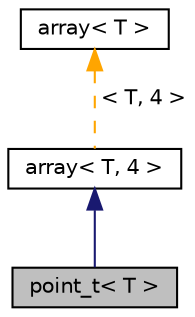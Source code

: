 digraph "point_t&lt; T &gt;"
{
 // LATEX_PDF_SIZE
  edge [fontname="Helvetica",fontsize="10",labelfontname="Helvetica",labelfontsize="10"];
  node [fontname="Helvetica",fontsize="10",shape=record];
  Node1 [label="point_t\< T \>",height=0.2,width=0.4,color="black", fillcolor="grey75", style="filled", fontcolor="black",tooltip="Point type (aligned)"];
  Node2 -> Node1 [dir="back",color="midnightblue",fontsize="10",style="solid",fontname="Helvetica"];
  Node2 [label="array\< T, 4 \>",height=0.2,width=0.4,color="black", fillcolor="white", style="filled",tooltip=" "];
  Node3 -> Node2 [dir="back",color="orange",fontsize="10",style="dashed",label=" \< T, 4 \>" ,fontname="Helvetica"];
  Node3 [label="array\< T \>",height=0.2,width=0.4,color="black", fillcolor="white", style="filled",tooltip=" "];
}
